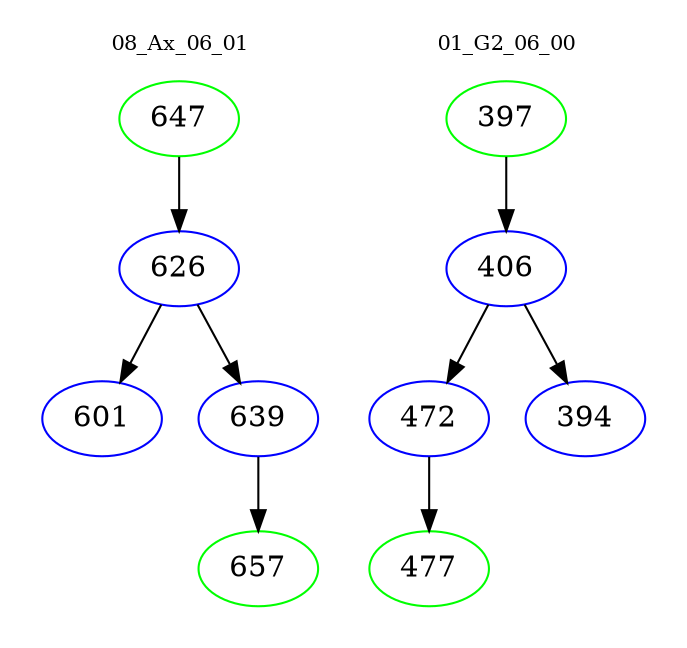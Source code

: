 digraph{
subgraph cluster_0 {
color = white
label = "08_Ax_06_01";
fontsize=10;
T0_647 [label="647", color="green"]
T0_647 -> T0_626 [color="black"]
T0_626 [label="626", color="blue"]
T0_626 -> T0_601 [color="black"]
T0_601 [label="601", color="blue"]
T0_626 -> T0_639 [color="black"]
T0_639 [label="639", color="blue"]
T0_639 -> T0_657 [color="black"]
T0_657 [label="657", color="green"]
}
subgraph cluster_1 {
color = white
label = "01_G2_06_00";
fontsize=10;
T1_397 [label="397", color="green"]
T1_397 -> T1_406 [color="black"]
T1_406 [label="406", color="blue"]
T1_406 -> T1_472 [color="black"]
T1_472 [label="472", color="blue"]
T1_472 -> T1_477 [color="black"]
T1_477 [label="477", color="green"]
T1_406 -> T1_394 [color="black"]
T1_394 [label="394", color="blue"]
}
}
